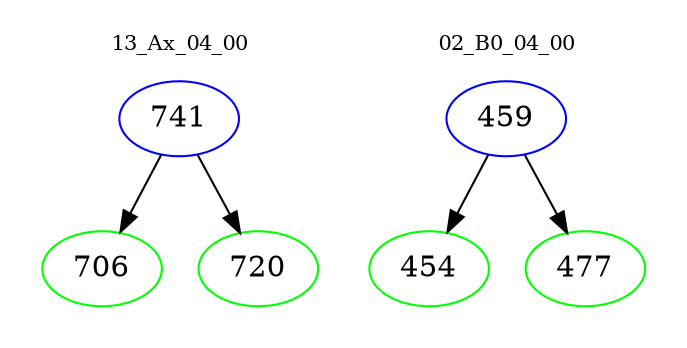 digraph{
subgraph cluster_0 {
color = white
label = "13_Ax_04_00";
fontsize=10;
T0_741 [label="741", color="blue"]
T0_741 -> T0_706 [color="black"]
T0_706 [label="706", color="green"]
T0_741 -> T0_720 [color="black"]
T0_720 [label="720", color="green"]
}
subgraph cluster_1 {
color = white
label = "02_B0_04_00";
fontsize=10;
T1_459 [label="459", color="blue"]
T1_459 -> T1_454 [color="black"]
T1_454 [label="454", color="green"]
T1_459 -> T1_477 [color="black"]
T1_477 [label="477", color="green"]
}
}
